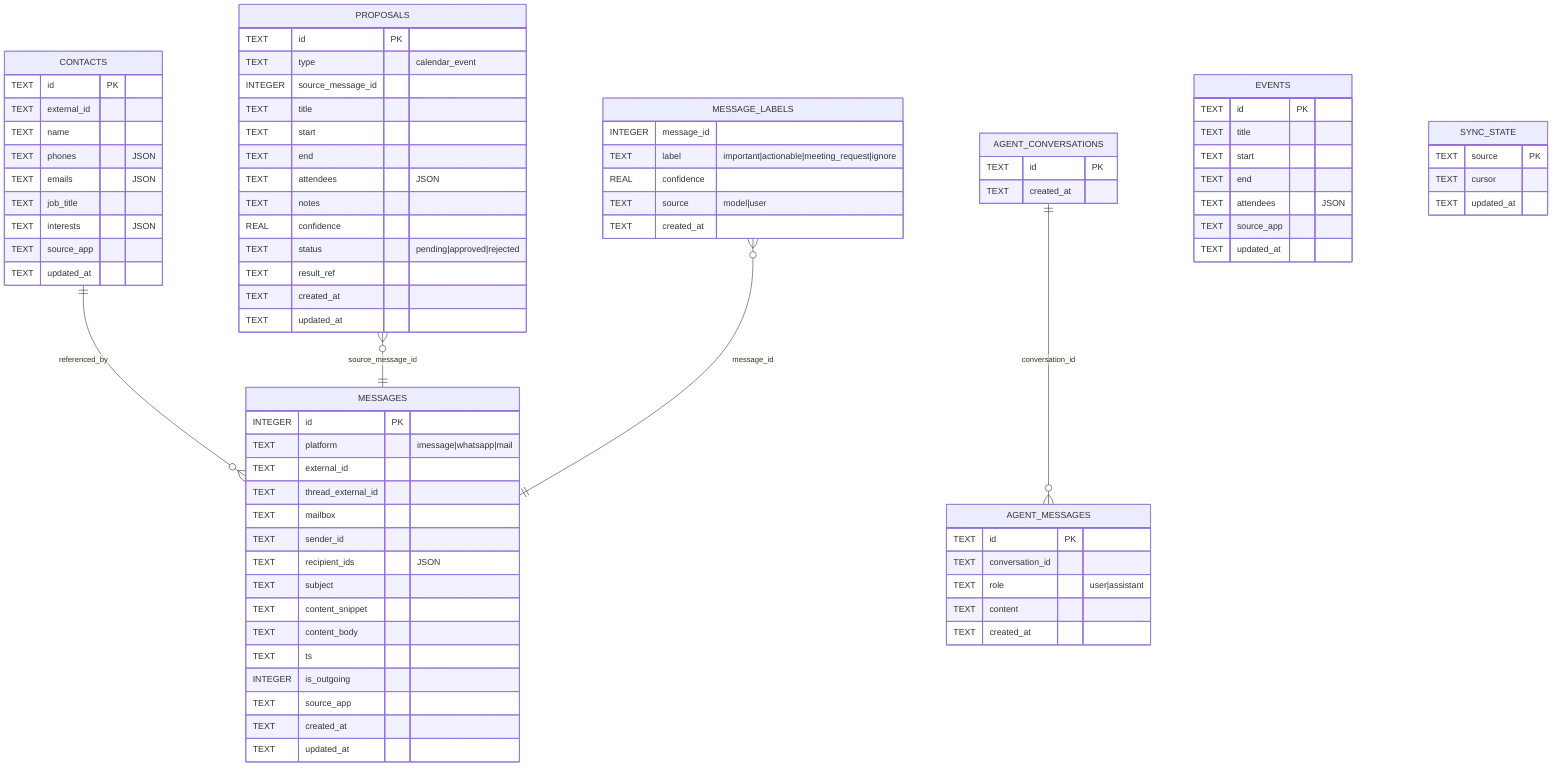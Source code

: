 erDiagram
  CONTACTS ||--o{ MESSAGES : referenced_by
  PROPOSALS }o--|| MESSAGES : source_message_id
  AGENT_CONVERSATIONS ||--o{ AGENT_MESSAGES : conversation_id
  MESSAGE_LABELS }o--|| MESSAGES : message_id

  CONTACTS {
    TEXT id PK
    TEXT external_id
    TEXT name
    TEXT phones  "JSON"
    TEXT emails  "JSON"
    TEXT job_title
    TEXT interests "JSON"
    TEXT source_app
    TEXT updated_at
  }

  MESSAGES {
    INTEGER id PK
    TEXT platform "imessage|whatsapp|mail"
    TEXT external_id
    TEXT thread_external_id
    TEXT mailbox
    TEXT sender_id
    TEXT recipient_ids "JSON"
    TEXT subject
    TEXT content_snippet
    TEXT content_body
    TEXT ts
    INTEGER is_outgoing
    TEXT source_app
    TEXT created_at
    TEXT updated_at
  }

  EVENTS {
    TEXT id PK
    TEXT title
    TEXT start
    TEXT end
    TEXT attendees "JSON"
    TEXT source_app
    TEXT updated_at
  }

  SYNC_STATE {
    TEXT source PK
    TEXT cursor
    TEXT updated_at
  }

  PROPOSALS {
    TEXT id PK
    TEXT type "calendar_event"
    INTEGER source_message_id
    TEXT title
    TEXT start
    TEXT end
    TEXT attendees "JSON"
    TEXT notes
    REAL confidence
    TEXT status "pending|approved|rejected"
    TEXT result_ref
    TEXT created_at
    TEXT updated_at
  }

  AGENT_CONVERSATIONS {
    TEXT id PK
    TEXT created_at
  }

  AGENT_MESSAGES {
    TEXT id PK
    TEXT conversation_id
    TEXT role "user|assistant"
    TEXT content
    TEXT created_at
  }

  MESSAGE_LABELS {
    INTEGER message_id
    TEXT label "important|actionable|meeting_request|ignore"
    REAL confidence
    TEXT source "model|user"
    TEXT created_at
  }